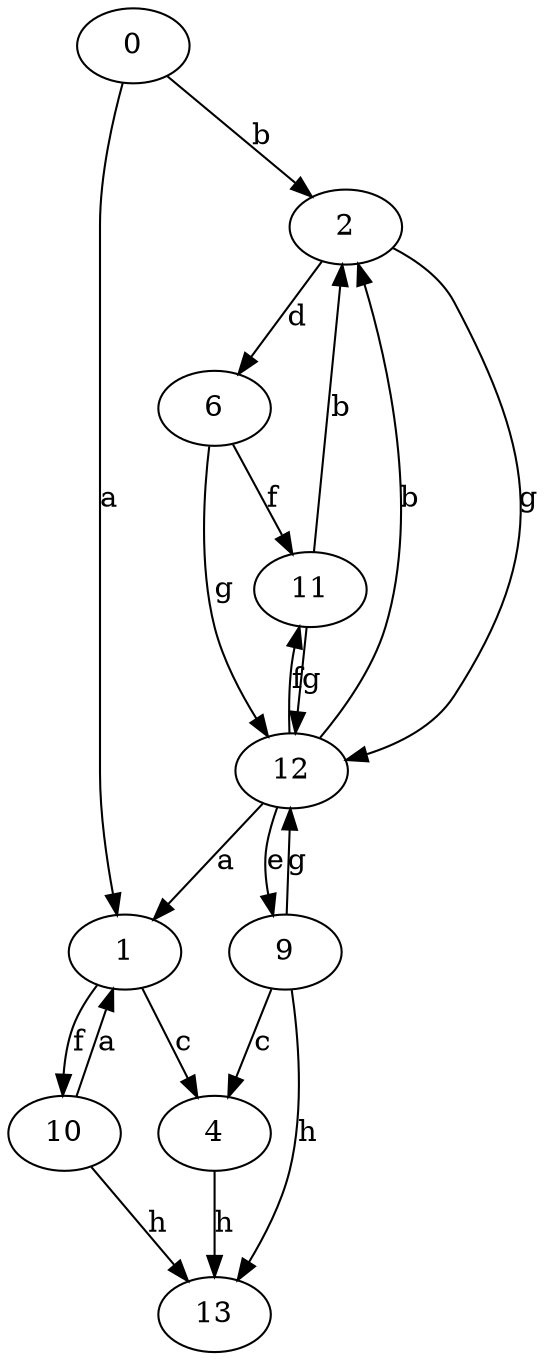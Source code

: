 strict digraph  {
0;
1;
2;
4;
6;
9;
10;
11;
12;
13;
0 -> 1  [label=a];
0 -> 2  [label=b];
1 -> 4  [label=c];
1 -> 10  [label=f];
2 -> 6  [label=d];
2 -> 12  [label=g];
4 -> 13  [label=h];
6 -> 11  [label=f];
6 -> 12  [label=g];
9 -> 4  [label=c];
9 -> 12  [label=g];
9 -> 13  [label=h];
10 -> 1  [label=a];
10 -> 13  [label=h];
11 -> 2  [label=b];
11 -> 12  [label=g];
12 -> 1  [label=a];
12 -> 2  [label=b];
12 -> 9  [label=e];
12 -> 11  [label=f];
}
